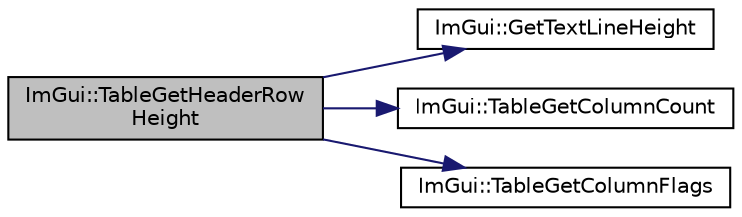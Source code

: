 digraph "ImGui::TableGetHeaderRowHeight"
{
 // LATEX_PDF_SIZE
  edge [fontname="Helvetica",fontsize="10",labelfontname="Helvetica",labelfontsize="10"];
  node [fontname="Helvetica",fontsize="10",shape=record];
  rankdir="LR";
  Node1 [label="ImGui::TableGetHeaderRow\lHeight",height=0.2,width=0.4,color="black", fillcolor="grey75", style="filled", fontcolor="black",tooltip=" "];
  Node1 -> Node2 [color="midnightblue",fontsize="10",style="solid"];
  Node2 [label="ImGui::GetTextLineHeight",height=0.2,width=0.4,color="black", fillcolor="white", style="filled",URL="$namespace_im_gui.html#aaba5637199d31ea23d4d143b30a44aff",tooltip=" "];
  Node1 -> Node3 [color="midnightblue",fontsize="10",style="solid"];
  Node3 [label="ImGui::TableGetColumnCount",height=0.2,width=0.4,color="black", fillcolor="white", style="filled",URL="$namespace_im_gui.html#acaf1dac6c4f24b96ad607958d4298198",tooltip=" "];
  Node1 -> Node4 [color="midnightblue",fontsize="10",style="solid"];
  Node4 [label="ImGui::TableGetColumnFlags",height=0.2,width=0.4,color="black", fillcolor="white", style="filled",URL="$namespace_im_gui.html#a809f5ce5ce8ad4035d19cea0e79e1e5f",tooltip=" "];
}
